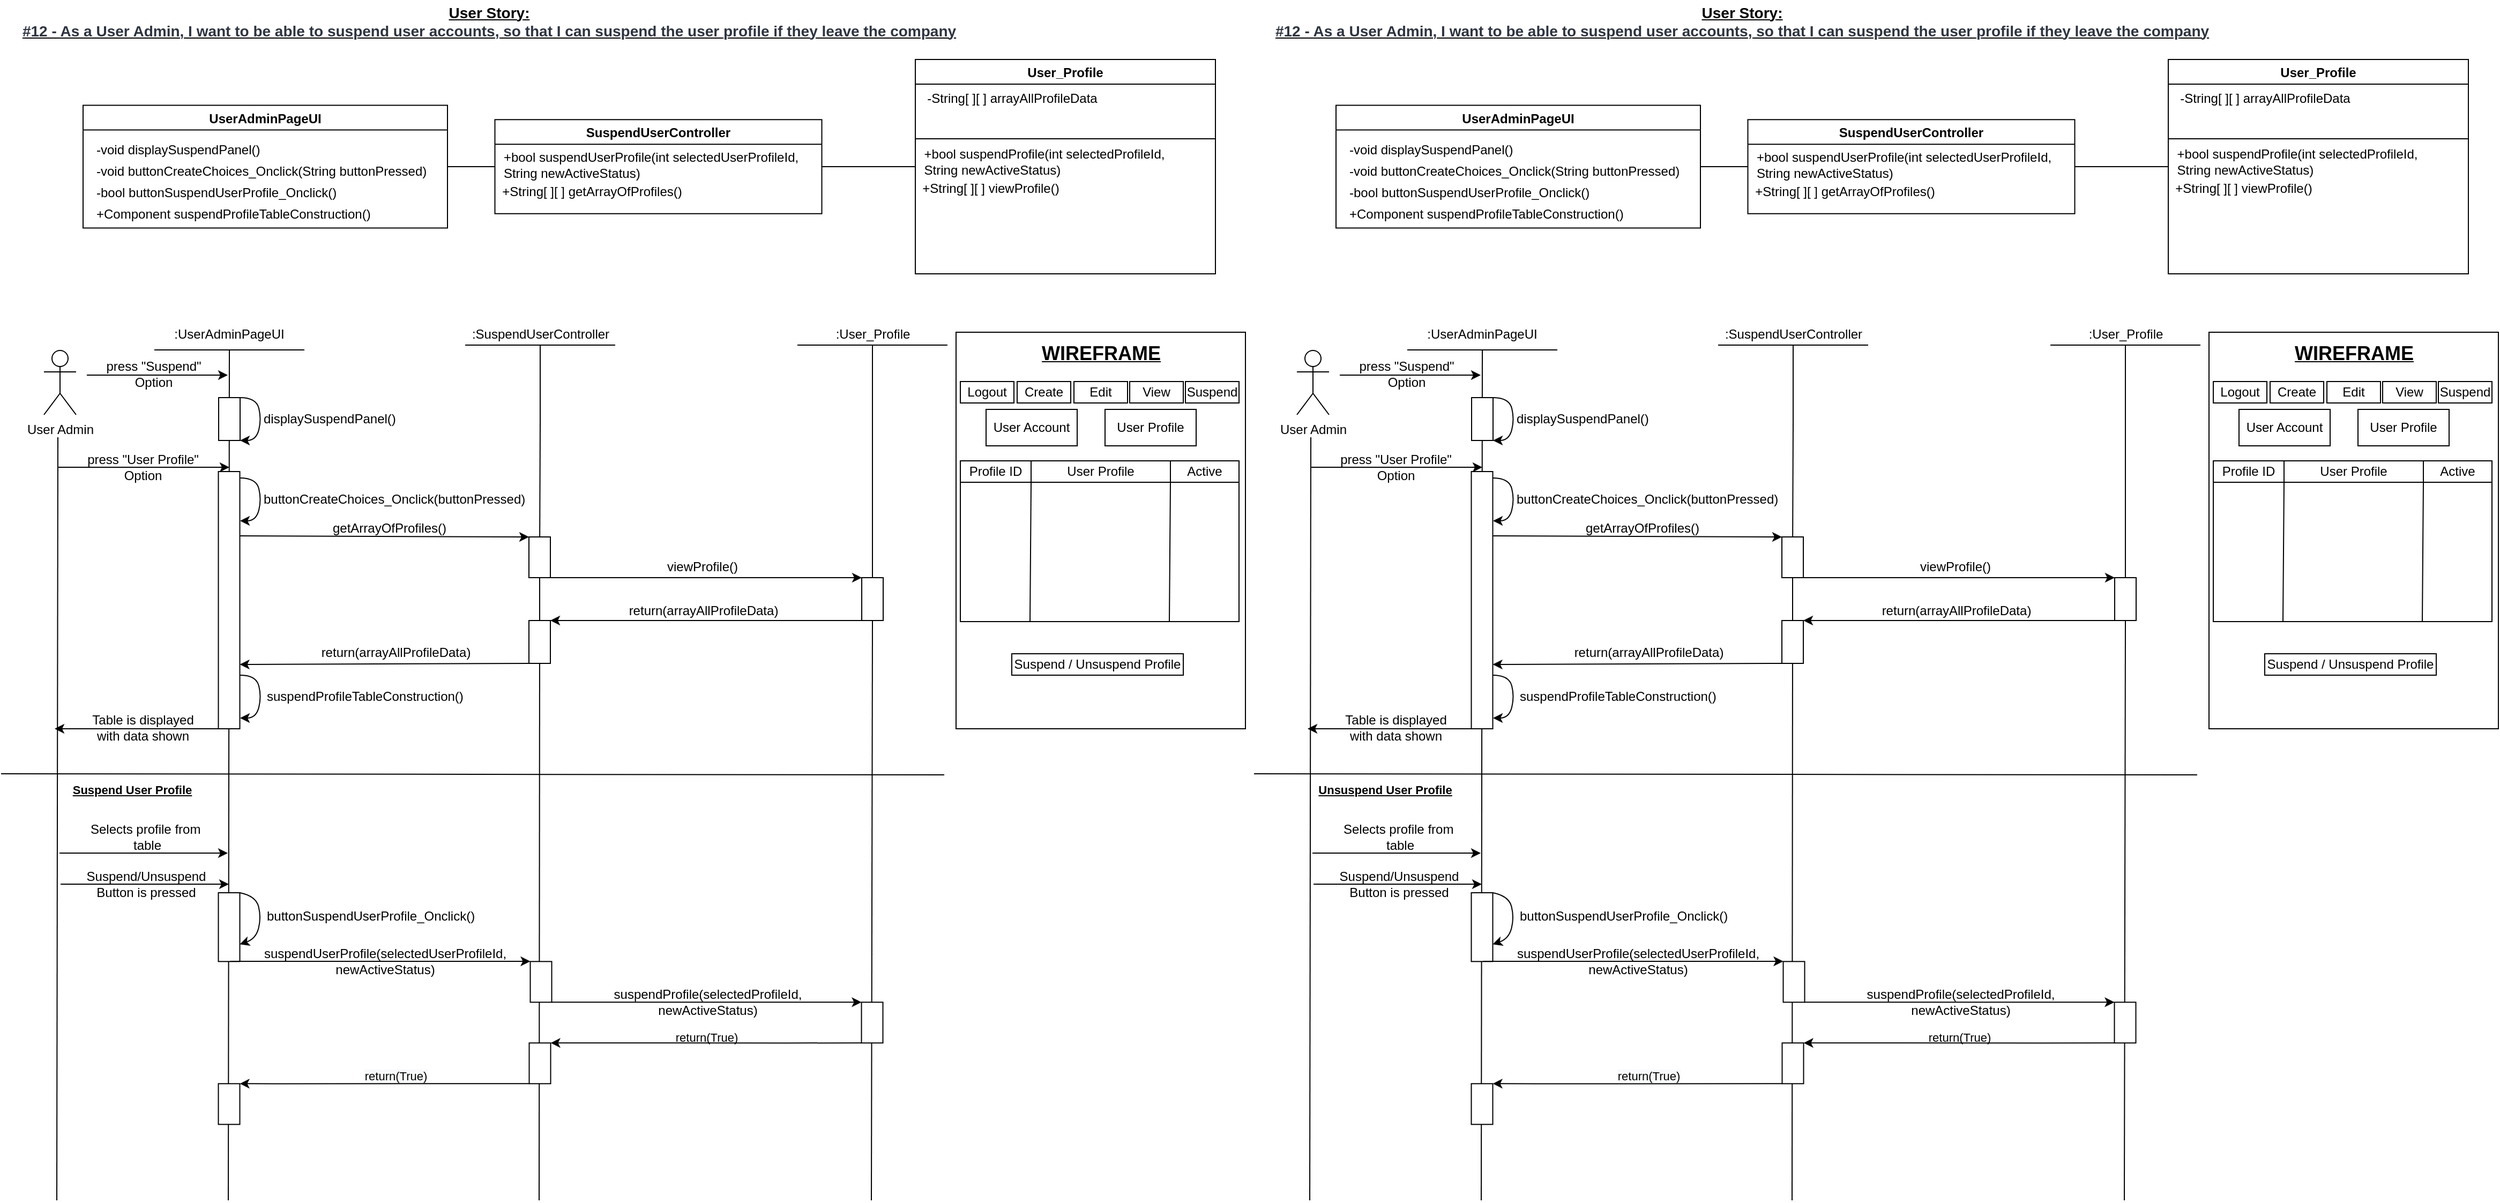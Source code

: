 <mxfile version="18.0.1" type="device"><diagram id="1YwtTbQ3Z7pTjlXF4-N0" name="Page-1"><mxGraphModel dx="2963" dy="1739" grid="1" gridSize="10" guides="1" tooltips="1" connect="1" arrows="0" fold="1" page="1" pageScale="1" pageWidth="1169" pageHeight="827" math="0" shadow="0"><root><mxCell id="0"/><mxCell id="1" parent="0"/><mxCell id="lbo1ZU1ED9_mDxwki7hF-27" value="" style="endArrow=none;html=1;rounded=0;entryX=0.5;entryY=0.982;entryDx=0;entryDy=0;entryPerimeter=0;" parent="1" target="2mpfqBum-VXEb8a90Y3f-54" edge="1"><mxGeometry width="50" height="50" relative="1" as="geometry"><mxPoint x="812" y="1120" as="sourcePoint"/><mxPoint x="813" y="321.64" as="targetPoint"/></mxGeometry></mxCell><mxCell id="lbo1ZU1ED9_mDxwki7hF-29" value="" style="endArrow=none;html=1;rounded=0;startArrow=none;" parent="1" target="2mpfqBum-VXEb8a90Y3f-57" edge="1"><mxGeometry width="50" height="50" relative="1" as="geometry"><mxPoint x="502" y="1120" as="sourcePoint"/><mxPoint x="502.509" y="539.0" as="targetPoint"/></mxGeometry></mxCell><mxCell id="FNsslEbhDlVYFLrhWBJ4-193" value="" style="endArrow=none;html=1;rounded=0;startArrow=none;" parent="1" source="2mpfqBum-VXEb8a90Y3f-49" edge="1"><mxGeometry width="50" height="50" relative="1" as="geometry"><mxPoint x="503" y="1530" as="sourcePoint"/><mxPoint x="503" y="392" as="targetPoint"/></mxGeometry></mxCell><mxCell id="haLUxBjH6cShnl7Ug6Ql-2" value="UserAdminPageUI" style="swimlane;" parent="1" vertex="1"><mxGeometry x="76.5" y="98.26" width="340" height="114.5" as="geometry"/></mxCell><mxCell id="haLUxBjH6cShnl7Ug6Ql-16" value="-void displaySuspendPanel()" style="text;html=1;align=left;verticalAlign=middle;resizable=0;points=[];autosize=1;strokeColor=none;fillColor=none;" parent="haLUxBjH6cShnl7Ug6Ql-2" vertex="1"><mxGeometry x="10" y="31.74" width="170" height="20" as="geometry"/></mxCell><mxCell id="FNsslEbhDlVYFLrhWBJ4-172" value="-bool buttonSuspendUserProfile_Onclick()" style="text;html=1;align=left;verticalAlign=middle;resizable=0;points=[];autosize=1;strokeColor=none;fillColor=none;" parent="haLUxBjH6cShnl7Ug6Ql-2" vertex="1"><mxGeometry x="10" y="71.74" width="240" height="20" as="geometry"/></mxCell><mxCell id="ZnJsaOs-VbaiI1nwX9bL-1" value="-void buttonCreateChoices_Onclick(String buttonPressed)" style="text;html=1;align=left;verticalAlign=middle;resizable=0;points=[];autosize=1;strokeColor=none;fillColor=none;" parent="haLUxBjH6cShnl7Ug6Ql-2" vertex="1"><mxGeometry x="10" y="51.74" width="320" height="20" as="geometry"/></mxCell><mxCell id="FNsslEbhDlVYFLrhWBJ4-34" value="+Component suspendProfileTableConstruction()" style="text;html=1;align=left;verticalAlign=middle;resizable=0;points=[];autosize=1;strokeColor=none;fillColor=none;" parent="haLUxBjH6cShnl7Ug6Ql-2" vertex="1"><mxGeometry x="10" y="91.74" width="270" height="20" as="geometry"/></mxCell><mxCell id="haLUxBjH6cShnl7Ug6Ql-3" value="SuspendUserController" style="swimlane;" parent="1" vertex="1"><mxGeometry x="460.75" y="111.62" width="305" height="87.77" as="geometry"/></mxCell><mxCell id="FNsslEbhDlVYFLrhWBJ4-1" value="&lt;div style=&quot;text-align: left&quot;&gt;+bool suspendUserProfile(int selectedUserProfileId,&lt;/div&gt;&lt;div style=&quot;text-align: left&quot;&gt;String newActiveStatus)&lt;/div&gt;" style="text;html=1;align=center;verticalAlign=middle;resizable=0;points=[];autosize=1;strokeColor=none;fillColor=none;" parent="haLUxBjH6cShnl7Ug6Ql-3" vertex="1"><mxGeometry y="27.75" width="290" height="30" as="geometry"/></mxCell><mxCell id="lbo1ZU1ED9_mDxwki7hF-7" value="&lt;div style=&quot;text-align: left&quot;&gt;+String[ ][ ] getArrayOfProfiles()&lt;/div&gt;" style="text;html=1;align=center;verticalAlign=middle;resizable=0;points=[];autosize=1;strokeColor=none;fillColor=none;" parent="haLUxBjH6cShnl7Ug6Ql-3" vertex="1"><mxGeometry y="57.75" width="180" height="20" as="geometry"/></mxCell><mxCell id="haLUxBjH6cShnl7Ug6Ql-25" value="" style="endArrow=none;html=1;rounded=0;exitX=1;exitY=0.5;exitDx=0;exitDy=0;entryX=0;entryY=0.5;entryDx=0;entryDy=0;" parent="1" source="haLUxBjH6cShnl7Ug6Ql-2" target="haLUxBjH6cShnl7Ug6Ql-3" edge="1"><mxGeometry width="50" height="50" relative="1" as="geometry"><mxPoint x="570" y="371" as="sourcePoint"/><mxPoint x="620" y="321" as="targetPoint"/></mxGeometry></mxCell><mxCell id="haLUxBjH6cShnl7Ug6Ql-26" value="" style="endArrow=none;html=1;rounded=0;exitX=1;exitY=0.5;exitDx=0;exitDy=0;entryX=0;entryY=0.5;entryDx=0;entryDy=0;" parent="1" source="haLUxBjH6cShnl7Ug6Ql-3" target="lbo1ZU1ED9_mDxwki7hF-33" edge="1"><mxGeometry width="50" height="50" relative="1" as="geometry"><mxPoint x="570" y="191" as="sourcePoint"/><mxPoint x="850" y="156" as="targetPoint"/></mxGeometry></mxCell><mxCell id="haLUxBjH6cShnl7Ug6Ql-70" style="edgeStyle=orthogonalEdgeStyle;rounded=0;orthogonalLoop=1;jettySize=auto;html=1;" parent="1" edge="1"><mxGeometry relative="1" as="geometry"><mxPoint x="213" y="436" as="targetPoint"/><Array as="points"><mxPoint x="114.5" y="436"/><mxPoint x="114.5" y="436"/></Array><mxPoint x="53" y="436" as="sourcePoint"/></mxGeometry></mxCell><mxCell id="haLUxBjH6cShnl7Ug6Ql-27" value="User Admin" style="shape=umlActor;verticalLabelPosition=bottom;verticalAlign=top;html=1;outlineConnect=0;" parent="1" vertex="1"><mxGeometry x="40" y="327" width="30" height="60" as="geometry"/></mxCell><mxCell id="haLUxBjH6cShnl7Ug6Ql-29" value=":UserAdminPageUI" style="text;html=1;strokeColor=none;fillColor=none;align=center;verticalAlign=middle;whiteSpace=wrap;rounded=0;" parent="1" vertex="1"><mxGeometry x="183" y="297" width="60" height="30" as="geometry"/></mxCell><mxCell id="haLUxBjH6cShnl7Ug6Ql-30" value=":SuspendUserController" style="text;html=1;align=center;verticalAlign=middle;resizable=0;points=[];autosize=1;strokeColor=none;fillColor=none;" parent="1" vertex="1"><mxGeometry x="433" y="302" width="140" height="20" as="geometry"/></mxCell><mxCell id="haLUxBjH6cShnl7Ug6Ql-31" value=":User_Profile" style="text;html=1;align=center;verticalAlign=middle;resizable=0;points=[];autosize=1;strokeColor=none;fillColor=none;" parent="1" vertex="1"><mxGeometry x="773" y="302" width="80" height="20" as="geometry"/></mxCell><mxCell id="haLUxBjH6cShnl7Ug6Ql-32" value="" style="endArrow=none;html=1;rounded=0;" parent="1" edge="1"><mxGeometry width="50" height="50" relative="1" as="geometry"><mxPoint x="143" y="326.52" as="sourcePoint"/><mxPoint x="283" y="326.52" as="targetPoint"/></mxGeometry></mxCell><mxCell id="haLUxBjH6cShnl7Ug6Ql-33" value="" style="endArrow=none;html=1;rounded=0;" parent="1" edge="1"><mxGeometry width="50" height="50" relative="1" as="geometry"><mxPoint x="433" y="322" as="sourcePoint"/><mxPoint x="573" y="322" as="targetPoint"/></mxGeometry></mxCell><mxCell id="haLUxBjH6cShnl7Ug6Ql-34" value="" style="endArrow=none;html=1;rounded=0;" parent="1" edge="1"><mxGeometry width="50" height="50" relative="1" as="geometry"><mxPoint x="743" y="322" as="sourcePoint"/><mxPoint x="883" y="322" as="targetPoint"/></mxGeometry></mxCell><mxCell id="haLUxBjH6cShnl7Ug6Ql-57" value="" style="endArrow=none;html=1;rounded=0;entryX=0.5;entryY=0.982;entryDx=0;entryDy=0;entryPerimeter=0;startArrow=none;" parent="1" source="2mpfqBum-VXEb8a90Y3f-54" target="haLUxBjH6cShnl7Ug6Ql-31" edge="1"><mxGeometry width="50" height="50" relative="1" as="geometry"><mxPoint x="813" y="1530" as="sourcePoint"/><mxPoint x="813" y="327" as="targetPoint"/></mxGeometry></mxCell><mxCell id="wWWZvd4En1-HustH4XMh-6" value="press &quot;User Profile&quot;&lt;br&gt;Option" style="text;html=1;align=center;verticalAlign=middle;resizable=0;points=[];autosize=1;strokeColor=none;fillColor=none;" parent="1" vertex="1"><mxGeometry x="71.5" y="421" width="120" height="30" as="geometry"/></mxCell><mxCell id="wWWZvd4En1-HustH4XMh-27" value="" style="endArrow=none;html=1;rounded=0;fontSize=17;" parent="1" edge="1"><mxGeometry width="50" height="50" relative="1" as="geometry"><mxPoint x="212" y="1120" as="sourcePoint"/><mxPoint x="213" y="327" as="targetPoint"/></mxGeometry></mxCell><mxCell id="3snV8VC3OuR5L-uNEUc_-1" value="" style="curved=1;endArrow=classic;html=1;rounded=0;entryX=1;entryY=1;entryDx=0;entryDy=0;exitX=1;exitY=0;exitDx=0;exitDy=0;" parent="1" edge="1"><mxGeometry width="50" height="50" relative="1" as="geometry"><mxPoint x="223" y="446" as="sourcePoint"/><mxPoint x="223" y="486" as="targetPoint"/><Array as="points"><mxPoint x="238" y="446"/><mxPoint x="243" y="466"/><mxPoint x="238" y="486"/></Array></mxGeometry></mxCell><mxCell id="3snV8VC3OuR5L-uNEUc_-6" value="buttonCreateChoices_Onclick(buttonPressed)" style="text;html=1;align=left;verticalAlign=middle;resizable=0;points=[];autosize=1;strokeColor=none;fillColor=none;" parent="1" vertex="1"><mxGeometry x="243" y="456" width="260" height="20" as="geometry"/></mxCell><mxCell id="3snV8VC3OuR5L-uNEUc_-22" value="" style="endArrow=none;html=1;rounded=0;startArrow=none;" parent="1" edge="1"><mxGeometry width="50" height="50" relative="1" as="geometry"><mxPoint x="503" y="397" as="sourcePoint"/><mxPoint x="503" y="322" as="targetPoint"/></mxGeometry></mxCell><mxCell id="FNsslEbhDlVYFLrhWBJ4-60" value="" style="endArrow=none;html=1;rounded=0;fontSize=13;" parent="1" edge="1"><mxGeometry width="50" height="50" relative="1" as="geometry"><mxPoint x="52" y="1120" as="sourcePoint"/><mxPoint x="53" y="408" as="targetPoint"/></mxGeometry></mxCell><mxCell id="FNsslEbhDlVYFLrhWBJ4-95" value="" style="curved=1;endArrow=classic;html=1;rounded=0;entryX=1;entryY=0.75;entryDx=0;entryDy=0;exitX=1;exitY=0;exitDx=0;exitDy=0;" parent="1" source="FNsslEbhDlVYFLrhWBJ4-96" target="FNsslEbhDlVYFLrhWBJ4-96" edge="1"><mxGeometry width="50" height="50" relative="1" as="geometry"><mxPoint x="217.75" y="896" as="sourcePoint"/><mxPoint x="267.75" y="846" as="targetPoint"/><Array as="points"><mxPoint x="237.75" y="836"/><mxPoint x="242.75" y="856"/><mxPoint x="237.75" y="876"/></Array></mxGeometry></mxCell><mxCell id="FNsslEbhDlVYFLrhWBJ4-96" value="" style="rounded=0;whiteSpace=wrap;html=1;" parent="1" vertex="1"><mxGeometry x="202.75" y="833" width="20" height="64.17" as="geometry"/></mxCell><mxCell id="FNsslEbhDlVYFLrhWBJ4-97" value="buttonSuspendUserProfile_Onclick()" style="text;html=1;align=left;verticalAlign=middle;resizable=0;points=[];autosize=1;strokeColor=none;fillColor=none;" parent="1" vertex="1"><mxGeometry x="245.75" y="844.83" width="210" height="20" as="geometry"/></mxCell><mxCell id="FNsslEbhDlVYFLrhWBJ4-100" value="" style="endArrow=classic;html=1;rounded=0;entryX=0;entryY=0;entryDx=0;entryDy=0;" parent="1" edge="1"><mxGeometry width="50" height="50" relative="1" as="geometry"><mxPoint x="213.75" y="897.0" as="sourcePoint"/><mxPoint x="493.75" y="897.0" as="targetPoint"/></mxGeometry></mxCell><mxCell id="FNsslEbhDlVYFLrhWBJ4-101" value="suspendUserProfile(selectedUserProfileId,&lt;br&gt;newActiveStatus)" style="text;html=1;align=center;verticalAlign=middle;resizable=0;points=[];autosize=1;strokeColor=none;fillColor=none;" parent="1" vertex="1"><mxGeometry x="237.75" y="882.0" width="240" height="30" as="geometry"/></mxCell><mxCell id="FNsslEbhDlVYFLrhWBJ4-103" value="" style="endArrow=classic;html=1;rounded=0;entryX=0;entryY=0;entryDx=0;entryDy=0;exitX=1;exitY=1;exitDx=0;exitDy=0;" parent="1" source="FNsslEbhDlVYFLrhWBJ4-102" target="FNsslEbhDlVYFLrhWBJ4-105" edge="1"><mxGeometry width="50" height="50" relative="1" as="geometry"><mxPoint x="523.75" y="936.0" as="sourcePoint"/><mxPoint x="803.75" y="936.0" as="targetPoint"/></mxGeometry></mxCell><mxCell id="FNsslEbhDlVYFLrhWBJ4-104" value="&lt;div style=&quot;font-size: 11px&quot;&gt;&lt;div style=&quot;font-size: 12px ; text-align: left&quot;&gt;suspendProfile(selectedProfileId,&lt;br&gt;&lt;/div&gt;&lt;div style=&quot;font-size: 12px&quot;&gt;newActiveStatus)&lt;/div&gt;&lt;/div&gt;" style="text;html=1;align=center;verticalAlign=middle;resizable=0;points=[];autosize=1;strokeColor=none;fillColor=none;" parent="1" vertex="1"><mxGeometry x="563.75" y="920.0" width="190" height="30" as="geometry"/></mxCell><mxCell id="FNsslEbhDlVYFLrhWBJ4-102" value="" style="rounded=0;whiteSpace=wrap;html=1;" parent="1" vertex="1"><mxGeometry x="493.75" y="897.17" width="20" height="38" as="geometry"/></mxCell><mxCell id="FNsslEbhDlVYFLrhWBJ4-107" style="edgeStyle=orthogonalEdgeStyle;rounded=0;orthogonalLoop=1;jettySize=auto;html=1;exitX=0;exitY=1;exitDx=0;exitDy=0;entryX=1;entryY=0;entryDx=0;entryDy=0;fontSize=13;" parent="1" source="FNsslEbhDlVYFLrhWBJ4-105" target="FNsslEbhDlVYFLrhWBJ4-106" edge="1"><mxGeometry relative="1" as="geometry"><Array as="points"><mxPoint x="732.75" y="973"/><mxPoint x="732.75" y="973"/></Array></mxGeometry></mxCell><mxCell id="FNsslEbhDlVYFLrhWBJ4-105" value="" style="rounded=0;whiteSpace=wrap;html=1;" parent="1" vertex="1"><mxGeometry x="802.75" y="935.17" width="20" height="38" as="geometry"/></mxCell><mxCell id="FNsslEbhDlVYFLrhWBJ4-106" value="" style="rounded=0;whiteSpace=wrap;html=1;" parent="1" vertex="1"><mxGeometry x="492.75" y="973.17" width="20" height="38" as="geometry"/></mxCell><mxCell id="FNsslEbhDlVYFLrhWBJ4-108" value="&lt;font style=&quot;font-size: 11px&quot;&gt;return(True)&lt;/font&gt;" style="text;html=1;align=center;verticalAlign=middle;resizable=0;points=[];autosize=1;strokeColor=none;fillColor=none;fontSize=13;" parent="1" vertex="1"><mxGeometry x="622.75" y="956.83" width="70" height="20" as="geometry"/></mxCell><mxCell id="FNsslEbhDlVYFLrhWBJ4-109" style="edgeStyle=orthogonalEdgeStyle;rounded=0;orthogonalLoop=1;jettySize=auto;html=1;exitX=0;exitY=1;exitDx=0;exitDy=0;entryX=1;entryY=0;entryDx=0;entryDy=0;fontSize=13;" parent="1" source="FNsslEbhDlVYFLrhWBJ4-106" target="FNsslEbhDlVYFLrhWBJ4-110" edge="1"><mxGeometry relative="1" as="geometry"><mxPoint x="513.75" y="1016.17" as="sourcePoint"/><Array as="points"><mxPoint x="262.75" y="1011"/><mxPoint x="262.75" y="1011"/></Array></mxGeometry></mxCell><mxCell id="FNsslEbhDlVYFLrhWBJ4-110" value="" style="rounded=0;whiteSpace=wrap;html=1;" parent="1" vertex="1"><mxGeometry x="202.75" y="1011.17" width="20" height="38" as="geometry"/></mxCell><mxCell id="FNsslEbhDlVYFLrhWBJ4-111" value="&#10;&#10;&lt;span style=&quot;color: rgb(0, 0, 0); font-family: helvetica; font-size: 11px; font-style: normal; font-weight: 400; letter-spacing: normal; text-align: center; text-indent: 0px; text-transform: none; word-spacing: 0px; background-color: rgb(248, 249, 250); display: inline; float: none;&quot;&gt;return(True)&lt;/span&gt;&#10;&#10;" style="text;html=1;align=center;verticalAlign=middle;resizable=0;points=[];autosize=1;strokeColor=none;fillColor=none;fontSize=13;" parent="1" vertex="1"><mxGeometry x="332.75" y="968.17" width="70" height="70" as="geometry"/></mxCell><mxCell id="2mpfqBum-VXEb8a90Y3f-1" style="edgeStyle=orthogonalEdgeStyle;rounded=0;orthogonalLoop=1;jettySize=auto;html=1;" parent="1" edge="1"><mxGeometry relative="1" as="geometry"><mxPoint x="211.5" y="796" as="targetPoint"/><Array as="points"><mxPoint x="118.5" y="796.0"/><mxPoint x="118.5" y="796.0"/></Array><mxPoint x="54.5" y="796" as="sourcePoint"/></mxGeometry></mxCell><mxCell id="2mpfqBum-VXEb8a90Y3f-2" value="Selects profile from&amp;nbsp;&lt;br&gt;table" style="text;html=1;align=center;verticalAlign=middle;resizable=0;points=[];autosize=1;strokeColor=none;fillColor=none;" parent="1" vertex="1"><mxGeometry x="75.5" y="766" width="120" height="30" as="geometry"/></mxCell><mxCell id="2mpfqBum-VXEb8a90Y3f-47" value="" style="endArrow=classic;html=1;rounded=0;entryX=0;entryY=0;entryDx=0;entryDy=0;exitX=1;exitY=0.25;exitDx=0;exitDy=0;" parent="1" source="2mpfqBum-VXEb8a90Y3f-59" target="2mpfqBum-VXEb8a90Y3f-49" edge="1"><mxGeometry width="50" height="50" relative="1" as="geometry"><mxPoint x="221" y="561.0" as="sourcePoint"/><mxPoint x="490.75" y="534.83" as="targetPoint"/></mxGeometry></mxCell><mxCell id="2mpfqBum-VXEb8a90Y3f-48" value="getArrayOfProfiles()" style="text;html=1;align=center;verticalAlign=middle;resizable=0;points=[];autosize=1;strokeColor=none;fillColor=none;" parent="1" vertex="1"><mxGeometry x="301.5" y="483" width="120" height="20" as="geometry"/></mxCell><mxCell id="2mpfqBum-VXEb8a90Y3f-50" value="" style="endArrow=classic;html=1;rounded=0;exitX=0;exitY=1;exitDx=0;exitDy=0;entryX=1;entryY=0.75;entryDx=0;entryDy=0;" parent="1" source="2mpfqBum-VXEb8a90Y3f-57" target="2mpfqBum-VXEb8a90Y3f-59" edge="1"><mxGeometry width="50" height="50" relative="1" as="geometry"><mxPoint x="477.5" y="630.0" as="sourcePoint"/><mxPoint x="207.5" y="630.0" as="targetPoint"/></mxGeometry></mxCell><mxCell id="2mpfqBum-VXEb8a90Y3f-51" value="return(arrayAllProfileData)" style="text;html=1;align=center;verticalAlign=middle;resizable=0;points=[];autosize=1;strokeColor=none;fillColor=none;" parent="1" vertex="1"><mxGeometry x="292.75" y="599.0" width="150" height="20" as="geometry"/></mxCell><mxCell id="2mpfqBum-VXEb8a90Y3f-52" value="" style="endArrow=classic;html=1;rounded=0;entryX=0;entryY=0;entryDx=0;entryDy=0;exitX=1;exitY=1;exitDx=0;exitDy=0;" parent="1" source="2mpfqBum-VXEb8a90Y3f-49" target="2mpfqBum-VXEb8a90Y3f-54" edge="1"><mxGeometry width="50" height="50" relative="1" as="geometry"><mxPoint x="513.5" y="599" as="sourcePoint"/><mxPoint x="803.5" y="599" as="targetPoint"/></mxGeometry></mxCell><mxCell id="2mpfqBum-VXEb8a90Y3f-53" value="viewProfile()" style="text;html=1;align=center;verticalAlign=middle;resizable=0;points=[];autosize=1;strokeColor=none;fillColor=none;" parent="1" vertex="1"><mxGeometry x="613.5" y="519.0" width="80" height="20" as="geometry"/></mxCell><mxCell id="2mpfqBum-VXEb8a90Y3f-55" value="" style="endArrow=classic;html=1;rounded=0;exitX=0;exitY=1;exitDx=0;exitDy=0;entryX=1;entryY=0;entryDx=0;entryDy=0;" parent="1" source="2mpfqBum-VXEb8a90Y3f-54" target="2mpfqBum-VXEb8a90Y3f-57" edge="1"><mxGeometry width="50" height="50" relative="1" as="geometry"><mxPoint x="803.75" y="578.17" as="sourcePoint"/><mxPoint x="513.75" y="578.17" as="targetPoint"/></mxGeometry></mxCell><mxCell id="2mpfqBum-VXEb8a90Y3f-56" value="return(arrayAllProfileData)" style="text;html=1;align=center;verticalAlign=middle;resizable=0;points=[];autosize=1;strokeColor=none;fillColor=none;" parent="1" vertex="1"><mxGeometry x="579.75" y="560.0" width="150" height="20" as="geometry"/></mxCell><mxCell id="2mpfqBum-VXEb8a90Y3f-59" value="" style="rounded=0;whiteSpace=wrap;html=1;" parent="1" vertex="1"><mxGeometry x="202.75" y="440" width="20" height="240" as="geometry"/></mxCell><mxCell id="2mpfqBum-VXEb8a90Y3f-60" value="suspendProfileTableConstruction()" style="text;html=1;align=left;verticalAlign=middle;resizable=0;points=[];autosize=1;strokeColor=none;fillColor=none;" parent="1" vertex="1"><mxGeometry x="245.75" y="640.0" width="200" height="20" as="geometry"/></mxCell><mxCell id="WkKLto6Z78YqQwwTxQ2r-4" value="" style="curved=1;endArrow=classic;html=1;rounded=0;entryX=1;entryY=1;entryDx=0;entryDy=0;exitX=1;exitY=0;exitDx=0;exitDy=0;" parent="1" source="WkKLto6Z78YqQwwTxQ2r-5" target="WkKLto6Z78YqQwwTxQ2r-5" edge="1"><mxGeometry width="50" height="50" relative="1" as="geometry"><mxPoint x="218" y="431" as="sourcePoint"/><mxPoint x="268" y="381" as="targetPoint"/><Array as="points"><mxPoint x="238" y="371"/><mxPoint x="243" y="391"/><mxPoint x="238" y="411"/></Array></mxGeometry></mxCell><mxCell id="WkKLto6Z78YqQwwTxQ2r-5" value="" style="rounded=0;whiteSpace=wrap;html=1;" parent="1" vertex="1"><mxGeometry x="203" y="371" width="20" height="40" as="geometry"/></mxCell><mxCell id="WkKLto6Z78YqQwwTxQ2r-6" value="displaySuspendPanel()" style="text;html=1;align=left;verticalAlign=middle;resizable=0;points=[];autosize=1;strokeColor=none;fillColor=none;" parent="1" vertex="1"><mxGeometry x="243" y="381" width="140" height="20" as="geometry"/></mxCell><mxCell id="WkKLto6Z78YqQwwTxQ2r-11" value="" style="endArrow=none;html=1;rounded=0;" parent="1" edge="1"><mxGeometry width="50" height="50" relative="1" as="geometry"><mxPoint y="722" as="sourcePoint"/><mxPoint x="880" y="723" as="targetPoint"/></mxGeometry></mxCell><mxCell id="WkKLto6Z78YqQwwTxQ2r-12" value="&lt;b&gt;&lt;u&gt;Suspend User Profile&lt;/u&gt;&lt;/b&gt;" style="text;html=1;align=center;verticalAlign=middle;resizable=0;points=[];autosize=1;strokeColor=none;fillColor=none;fontSize=11;" parent="1" vertex="1"><mxGeometry x="57" y="726.5" width="130" height="20" as="geometry"/></mxCell><mxCell id="WkKLto6Z78YqQwwTxQ2r-13" style="edgeStyle=orthogonalEdgeStyle;rounded=0;orthogonalLoop=1;jettySize=auto;html=1;" parent="1" edge="1"><mxGeometry relative="1" as="geometry"><mxPoint x="212.5" y="825" as="targetPoint"/><Array as="points"><mxPoint x="119.5" y="825.0"/><mxPoint x="119.5" y="825.0"/></Array><mxPoint x="55.5" y="825" as="sourcePoint"/></mxGeometry></mxCell><mxCell id="WkKLto6Z78YqQwwTxQ2r-14" value="Suspend/Unsuspend&lt;br&gt;Button is pressed" style="text;html=1;align=center;verticalAlign=middle;resizable=0;points=[];autosize=1;strokeColor=none;fillColor=none;" parent="1" vertex="1"><mxGeometry x="70" y="810" width="130" height="30" as="geometry"/></mxCell><mxCell id="WkKLto6Z78YqQwwTxQ2r-40" value="&lt;b&gt;&lt;u&gt;&lt;font style=&quot;font-size: 14px&quot;&gt;User Story:&lt;/font&gt;&lt;br&gt;&lt;span style=&quot;color: rgb(46 , 52 , 64) ; font-family: , &amp;quot;arial&amp;quot; , &amp;quot;helvetica&amp;quot; , sans-serif ; font-size: 14px ; background-color: rgb(255 , 255 , 255)&quot;&gt;#12 - As a User Admin, I want to be able to suspend user accounts, so that I can suspend the user profile if they leave the company&lt;/span&gt;&lt;font style=&quot;font-size: 14px&quot;&gt;&lt;br&gt;&lt;/font&gt;&lt;/u&gt;&lt;/b&gt;" style="text;html=1;align=center;verticalAlign=middle;resizable=0;points=[];autosize=1;strokeColor=none;fillColor=none;" parent="1" vertex="1"><mxGeometry x="10" width="890" height="40" as="geometry"/></mxCell><mxCell id="lbo1ZU1ED9_mDxwki7hF-1" value="press &quot;Suspend&quot;&lt;br&gt;Option" style="text;html=1;align=center;verticalAlign=middle;resizable=0;points=[];autosize=1;strokeColor=none;fillColor=none;" parent="1" vertex="1"><mxGeometry x="92" y="334" width="100" height="30" as="geometry"/></mxCell><mxCell id="lbo1ZU1ED9_mDxwki7hF-5" style="edgeStyle=orthogonalEdgeStyle;rounded=0;orthogonalLoop=1;jettySize=auto;html=1;" parent="1" edge="1"><mxGeometry relative="1" as="geometry"><mxPoint x="211.5" y="350" as="targetPoint"/><Array as="points"><mxPoint x="113" y="350"/><mxPoint x="113" y="350"/></Array><mxPoint x="80" y="350" as="sourcePoint"/></mxGeometry></mxCell><mxCell id="2mpfqBum-VXEb8a90Y3f-49" value="" style="rounded=0;whiteSpace=wrap;html=1;" parent="1" vertex="1"><mxGeometry x="492.5" y="501.0" width="20" height="38" as="geometry"/></mxCell><mxCell id="lbo1ZU1ED9_mDxwki7hF-26" value="" style="endArrow=none;html=1;rounded=0;startArrow=none;" parent="1" source="2mpfqBum-VXEb8a90Y3f-57" target="2mpfqBum-VXEb8a90Y3f-49" edge="1"><mxGeometry width="50" height="50" relative="1" as="geometry"><mxPoint x="503" y="1530" as="sourcePoint"/><mxPoint x="503" y="392" as="targetPoint"/></mxGeometry></mxCell><mxCell id="2mpfqBum-VXEb8a90Y3f-54" value="" style="rounded=0;whiteSpace=wrap;html=1;" parent="1" vertex="1"><mxGeometry x="803" y="539.0" width="20" height="40" as="geometry"/></mxCell><mxCell id="2mpfqBum-VXEb8a90Y3f-57" value="" style="rounded=0;whiteSpace=wrap;html=1;" parent="1" vertex="1"><mxGeometry x="492.5" y="579.0" width="20" height="40" as="geometry"/></mxCell><mxCell id="lbo1ZU1ED9_mDxwki7hF-30" value="" style="curved=1;endArrow=classic;html=1;rounded=0;entryX=1;entryY=1;entryDx=0;entryDy=0;exitX=1;exitY=0;exitDx=0;exitDy=0;" parent="1" edge="1"><mxGeometry width="50" height="50" relative="1" as="geometry"><mxPoint x="223" y="630" as="sourcePoint"/><mxPoint x="223" y="670" as="targetPoint"/><Array as="points"><mxPoint x="238" y="630"/><mxPoint x="243" y="650"/><mxPoint x="238" y="670"/></Array></mxGeometry></mxCell><mxCell id="lbo1ZU1ED9_mDxwki7hF-33" value="User_Profile" style="swimlane;" parent="1" vertex="1"><mxGeometry x="853" y="55.51" width="280" height="200" as="geometry"/></mxCell><mxCell id="lbo1ZU1ED9_mDxwki7hF-34" value="&lt;div style=&quot;text-align: left&quot;&gt;-String[ ][ ] arrayAllProfileData&lt;/div&gt;" style="text;html=1;align=center;verticalAlign=middle;resizable=0;points=[];autosize=1;strokeColor=none;fillColor=none;" parent="lbo1ZU1ED9_mDxwki7hF-33" vertex="1"><mxGeometry x="5" y="26.88" width="170" height="20" as="geometry"/></mxCell><mxCell id="lbo1ZU1ED9_mDxwki7hF-40" value="&lt;div style=&quot;text-align: left&quot;&gt;+bool suspendProfile(int selectedProfileId,&lt;/div&gt;&lt;div style=&quot;text-align: left&quot;&gt;String newActiveStatus)&lt;/div&gt;" style="text;html=1;align=center;verticalAlign=middle;resizable=0;points=[];autosize=1;strokeColor=none;fillColor=none;" parent="lbo1ZU1ED9_mDxwki7hF-33" vertex="1"><mxGeometry y="80" width="240" height="30" as="geometry"/></mxCell><mxCell id="lbo1ZU1ED9_mDxwki7hF-35" value="&lt;div style=&quot;text-align: left&quot;&gt;+String[ ][ ] viewProfile()&lt;/div&gt;" style="text;html=1;align=center;verticalAlign=middle;resizable=0;points=[];autosize=1;strokeColor=none;fillColor=none;" parent="lbo1ZU1ED9_mDxwki7hF-33" vertex="1"><mxGeometry y="110" width="140" height="20" as="geometry"/></mxCell><mxCell id="lbo1ZU1ED9_mDxwki7hF-39" value="" style="endArrow=none;html=1;rounded=0;startArrow=none;" parent="lbo1ZU1ED9_mDxwki7hF-33" edge="1"><mxGeometry width="50" height="50" relative="1" as="geometry"><mxPoint y="74" as="sourcePoint"/><mxPoint x="280" y="74" as="targetPoint"/></mxGeometry></mxCell><mxCell id="lbo1ZU1ED9_mDxwki7hF-63" value="" style="group" parent="1" vertex="1" connectable="0"><mxGeometry x="891" y="310" width="270" height="370" as="geometry"/></mxCell><mxCell id="haLUxBjH6cShnl7Ug6Ql-109" value="" style="rounded=0;whiteSpace=wrap;html=1;" parent="lbo1ZU1ED9_mDxwki7hF-63" vertex="1"><mxGeometry width="270" height="370" as="geometry"/></mxCell><mxCell id="3snV8VC3OuR5L-uNEUc_-36" value="" style="rounded=0;whiteSpace=wrap;html=1;labelBackgroundColor=#FFFFFF;fillColor=none;" parent="lbo1ZU1ED9_mDxwki7hF-63" vertex="1"><mxGeometry x="4" y="120" width="260" height="150" as="geometry"/></mxCell><mxCell id="haLUxBjH6cShnl7Ug6Ql-110" value="Logout" style="rounded=0;whiteSpace=wrap;html=1;" parent="lbo1ZU1ED9_mDxwki7hF-63" vertex="1"><mxGeometry x="4" y="46" width="50" height="20" as="geometry"/></mxCell><mxCell id="haLUxBjH6cShnl7Ug6Ql-111" value="Create" style="rounded=0;whiteSpace=wrap;html=1;" parent="lbo1ZU1ED9_mDxwki7hF-63" vertex="1"><mxGeometry x="57" y="46" width="50" height="20" as="geometry"/></mxCell><mxCell id="haLUxBjH6cShnl7Ug6Ql-112" value="Edit&lt;span style=&quot;color: rgba(0 , 0 , 0 , 0) ; font-family: monospace ; font-size: 0px&quot;&gt;%3CmxGraphModel%3E%3Croot%3E%3CmxCell%20id%3D%220%22%2F%3E%3CmxCell%20id%3D%221%22%20parent%3D%220%22%2F%3E%3CmxCell%20id%3D%222%22%20value%3D%22Create%22%20style%3D%22rounded%3D0%3BwhiteSpace%3Dwrap%3Bhtml%3D1%3B%22%20vertex%3D%221%22%20parent%3D%221%22%3E%3CmxGeometry%20x%3D%22966%22%20y%3D%2246%22%20width%3D%2270%22%20height%3D%2220%22%20as%3D%22geometry%22%2F%3E%3C%2FmxCell%3E%3C%2Froot%3E%3C%2FmxGraphModel%3E&lt;/span&gt;" style="rounded=0;whiteSpace=wrap;html=1;" parent="lbo1ZU1ED9_mDxwki7hF-63" vertex="1"><mxGeometry x="110" y="46" width="50" height="20" as="geometry"/></mxCell><mxCell id="haLUxBjH6cShnl7Ug6Ql-115" value="View" style="rounded=0;whiteSpace=wrap;html=1;" parent="lbo1ZU1ED9_mDxwki7hF-63" vertex="1"><mxGeometry x="162" y="46" width="50" height="20" as="geometry"/></mxCell><mxCell id="haLUxBjH6cShnl7Ug6Ql-116" value="Suspend" style="rounded=0;whiteSpace=wrap;html=1;" parent="lbo1ZU1ED9_mDxwki7hF-63" vertex="1"><mxGeometry x="214" y="46" width="50" height="20" as="geometry"/></mxCell><mxCell id="haLUxBjH6cShnl7Ug6Ql-124" value="&lt;b&gt;&lt;u&gt;&lt;font style=&quot;font-size: 18px&quot;&gt;WIREFRAME&lt;/font&gt;&lt;/u&gt;&lt;/b&gt;" style="text;html=1;align=center;verticalAlign=middle;resizable=0;points=[];autosize=1;strokeColor=none;fillColor=none;" parent="lbo1ZU1ED9_mDxwki7hF-63" vertex="1"><mxGeometry x="70" y="10" width="130" height="20" as="geometry"/></mxCell><mxCell id="3snV8VC3OuR5L-uNEUc_-41" value="User Profile" style="text;html=1;strokeColor=default;fillColor=none;align=center;verticalAlign=middle;whiteSpace=wrap;rounded=0;labelBackgroundColor=#FFFFFF;" parent="lbo1ZU1ED9_mDxwki7hF-63" vertex="1"><mxGeometry x="70" y="120" width="130" height="20" as="geometry"/></mxCell><mxCell id="3snV8VC3OuR5L-uNEUc_-42" value="Active" style="text;html=1;strokeColor=default;fillColor=none;align=center;verticalAlign=middle;whiteSpace=wrap;rounded=0;labelBackgroundColor=#FFFFFF;" parent="lbo1ZU1ED9_mDxwki7hF-63" vertex="1"><mxGeometry x="200" y="120" width="64" height="20" as="geometry"/></mxCell><mxCell id="3snV8VC3OuR5L-uNEUc_-45" value="" style="endArrow=none;html=1;rounded=0;entryX=1;entryY=1;entryDx=0;entryDy=0;exitX=0.75;exitY=1;exitDx=0;exitDy=0;" parent="lbo1ZU1ED9_mDxwki7hF-63" edge="1" target="3snV8VC3OuR5L-uNEUc_-41" source="3snV8VC3OuR5L-uNEUc_-36"><mxGeometry width="50" height="50" relative="1" as="geometry"><mxPoint x="204.0" y="270" as="sourcePoint"/><mxPoint x="204.0" y="140" as="targetPoint"/></mxGeometry></mxCell><mxCell id="-ue91oiWv_s0NnlvHgi9-1" value="Suspend / Unsuspend Profile" style="rounded=0;whiteSpace=wrap;html=1;" parent="lbo1ZU1ED9_mDxwki7hF-63" vertex="1"><mxGeometry x="52" y="300" width="160" height="20" as="geometry"/></mxCell><mxCell id="lbo1ZU1ED9_mDxwki7hF-61" value="User Account" style="rounded=0;whiteSpace=wrap;html=1;" parent="lbo1ZU1ED9_mDxwki7hF-63" vertex="1"><mxGeometry x="28" y="72" width="85" height="34" as="geometry"/></mxCell><mxCell id="lbo1ZU1ED9_mDxwki7hF-62" value="User Profile" style="rounded=0;whiteSpace=wrap;html=1;" parent="lbo1ZU1ED9_mDxwki7hF-63" vertex="1"><mxGeometry x="139" y="72" width="85" height="34" as="geometry"/></mxCell><mxCell id="9ohC1kg75eRIBK3-5DSX-3" value="Profile ID" style="text;html=1;strokeColor=default;fillColor=none;align=center;verticalAlign=middle;whiteSpace=wrap;rounded=0;labelBackgroundColor=#FFFFFF;" vertex="1" parent="lbo1ZU1ED9_mDxwki7hF-63"><mxGeometry x="4" y="120" width="66" height="20" as="geometry"/></mxCell><mxCell id="9ohC1kg75eRIBK3-5DSX-4" value="" style="endArrow=none;html=1;rounded=0;entryX=1;entryY=1;entryDx=0;entryDy=0;exitX=0.75;exitY=1;exitDx=0;exitDy=0;" edge="1" parent="lbo1ZU1ED9_mDxwki7hF-63"><mxGeometry width="50" height="50" relative="1" as="geometry"><mxPoint x="69" y="270" as="sourcePoint"/><mxPoint x="70" y="140" as="targetPoint"/></mxGeometry></mxCell><mxCell id="9ohC1kg75eRIBK3-5DSX-5" style="edgeStyle=orthogonalEdgeStyle;rounded=0;orthogonalLoop=1;jettySize=auto;html=1;exitX=0;exitY=1;exitDx=0;exitDy=0;" edge="1" parent="1" source="2mpfqBum-VXEb8a90Y3f-59"><mxGeometry relative="1" as="geometry"><mxPoint x="50" y="680" as="targetPoint"/><Array as="points"><mxPoint x="130" y="680"/><mxPoint x="130" y="680"/></Array><mxPoint x="170" y="630" as="sourcePoint"/></mxGeometry></mxCell><mxCell id="9ohC1kg75eRIBK3-5DSX-6" value="Table is displayed&lt;br&gt;with data shown" style="text;html=1;align=center;verticalAlign=middle;resizable=0;points=[];autosize=1;strokeColor=none;fillColor=none;" vertex="1" parent="1"><mxGeometry x="76.5" y="664" width="110" height="30" as="geometry"/></mxCell><mxCell id="9ohC1kg75eRIBK3-5DSX-7" value="" style="endArrow=none;html=1;rounded=0;entryX=0.5;entryY=0.982;entryDx=0;entryDy=0;entryPerimeter=0;" edge="1" parent="1" target="9ohC1kg75eRIBK3-5DSX-74"><mxGeometry width="50" height="50" relative="1" as="geometry"><mxPoint x="1981" y="1120" as="sourcePoint"/><mxPoint x="1982" y="321.64" as="targetPoint"/></mxGeometry></mxCell><mxCell id="9ohC1kg75eRIBK3-5DSX-8" value="" style="endArrow=none;html=1;rounded=0;startArrow=none;" edge="1" parent="1" target="9ohC1kg75eRIBK3-5DSX-75"><mxGeometry width="50" height="50" relative="1" as="geometry"><mxPoint x="1671" y="1120" as="sourcePoint"/><mxPoint x="1671.509" y="539.0" as="targetPoint"/></mxGeometry></mxCell><mxCell id="9ohC1kg75eRIBK3-5DSX-9" value="" style="endArrow=none;html=1;rounded=0;startArrow=none;" edge="1" parent="1" source="9ohC1kg75eRIBK3-5DSX-72"><mxGeometry width="50" height="50" relative="1" as="geometry"><mxPoint x="1672" y="1530" as="sourcePoint"/><mxPoint x="1672.0" y="392" as="targetPoint"/></mxGeometry></mxCell><mxCell id="9ohC1kg75eRIBK3-5DSX-10" value="UserAdminPageUI" style="swimlane;" vertex="1" parent="1"><mxGeometry x="1245.5" y="98.26" width="340" height="114.5" as="geometry"/></mxCell><mxCell id="9ohC1kg75eRIBK3-5DSX-11" value="-void displaySuspendPanel()" style="text;html=1;align=left;verticalAlign=middle;resizable=0;points=[];autosize=1;strokeColor=none;fillColor=none;" vertex="1" parent="9ohC1kg75eRIBK3-5DSX-10"><mxGeometry x="10" y="31.74" width="170" height="20" as="geometry"/></mxCell><mxCell id="9ohC1kg75eRIBK3-5DSX-12" value="-bool buttonSuspendUserProfile_Onclick()" style="text;html=1;align=left;verticalAlign=middle;resizable=0;points=[];autosize=1;strokeColor=none;fillColor=none;" vertex="1" parent="9ohC1kg75eRIBK3-5DSX-10"><mxGeometry x="10" y="71.74" width="240" height="20" as="geometry"/></mxCell><mxCell id="9ohC1kg75eRIBK3-5DSX-13" value="-void buttonCreateChoices_Onclick(String buttonPressed)" style="text;html=1;align=left;verticalAlign=middle;resizable=0;points=[];autosize=1;strokeColor=none;fillColor=none;" vertex="1" parent="9ohC1kg75eRIBK3-5DSX-10"><mxGeometry x="10" y="51.74" width="320" height="20" as="geometry"/></mxCell><mxCell id="9ohC1kg75eRIBK3-5DSX-14" value="+Component suspendProfileTableConstruction()" style="text;html=1;align=left;verticalAlign=middle;resizable=0;points=[];autosize=1;strokeColor=none;fillColor=none;" vertex="1" parent="9ohC1kg75eRIBK3-5DSX-10"><mxGeometry x="10" y="91.74" width="270" height="20" as="geometry"/></mxCell><mxCell id="9ohC1kg75eRIBK3-5DSX-15" value="SuspendUserController" style="swimlane;" vertex="1" parent="1"><mxGeometry x="1629.75" y="111.62" width="305" height="87.77" as="geometry"/></mxCell><mxCell id="9ohC1kg75eRIBK3-5DSX-16" value="&lt;div style=&quot;text-align: left&quot;&gt;+bool suspendUserProfile(int selectedUserProfileId,&lt;/div&gt;&lt;div style=&quot;text-align: left&quot;&gt;String newActiveStatus)&lt;/div&gt;" style="text;html=1;align=center;verticalAlign=middle;resizable=0;points=[];autosize=1;strokeColor=none;fillColor=none;" vertex="1" parent="9ohC1kg75eRIBK3-5DSX-15"><mxGeometry y="27.75" width="290" height="30" as="geometry"/></mxCell><mxCell id="9ohC1kg75eRIBK3-5DSX-17" value="&lt;div style=&quot;text-align: left&quot;&gt;+String[ ][ ] getArrayOfProfiles()&lt;/div&gt;" style="text;html=1;align=center;verticalAlign=middle;resizable=0;points=[];autosize=1;strokeColor=none;fillColor=none;" vertex="1" parent="9ohC1kg75eRIBK3-5DSX-15"><mxGeometry y="57.75" width="180" height="20" as="geometry"/></mxCell><mxCell id="9ohC1kg75eRIBK3-5DSX-18" value="" style="endArrow=none;html=1;rounded=0;exitX=1;exitY=0.5;exitDx=0;exitDy=0;entryX=0;entryY=0.5;entryDx=0;entryDy=0;" edge="1" parent="1" source="9ohC1kg75eRIBK3-5DSX-10" target="9ohC1kg75eRIBK3-5DSX-15"><mxGeometry width="50" height="50" relative="1" as="geometry"><mxPoint x="1739" y="371" as="sourcePoint"/><mxPoint x="1789" y="321" as="targetPoint"/></mxGeometry></mxCell><mxCell id="9ohC1kg75eRIBK3-5DSX-19" value="" style="endArrow=none;html=1;rounded=0;exitX=1;exitY=0.5;exitDx=0;exitDy=0;entryX=0;entryY=0.5;entryDx=0;entryDy=0;" edge="1" parent="1" source="9ohC1kg75eRIBK3-5DSX-15" target="9ohC1kg75eRIBK3-5DSX-77"><mxGeometry width="50" height="50" relative="1" as="geometry"><mxPoint x="1739" y="191" as="sourcePoint"/><mxPoint x="2019" y="156" as="targetPoint"/></mxGeometry></mxCell><mxCell id="9ohC1kg75eRIBK3-5DSX-20" style="edgeStyle=orthogonalEdgeStyle;rounded=0;orthogonalLoop=1;jettySize=auto;html=1;" edge="1" parent="1"><mxGeometry relative="1" as="geometry"><mxPoint x="1382.0" y="436" as="targetPoint"/><Array as="points"><mxPoint x="1283.5" y="436"/><mxPoint x="1283.5" y="436"/></Array><mxPoint x="1222.0" y="436" as="sourcePoint"/></mxGeometry></mxCell><mxCell id="9ohC1kg75eRIBK3-5DSX-21" value="User Admin" style="shape=umlActor;verticalLabelPosition=bottom;verticalAlign=top;html=1;outlineConnect=0;" vertex="1" parent="1"><mxGeometry x="1209" y="327" width="30" height="60" as="geometry"/></mxCell><mxCell id="9ohC1kg75eRIBK3-5DSX-22" value=":UserAdminPageUI" style="text;html=1;strokeColor=none;fillColor=none;align=center;verticalAlign=middle;whiteSpace=wrap;rounded=0;" vertex="1" parent="1"><mxGeometry x="1352" y="297" width="60" height="30" as="geometry"/></mxCell><mxCell id="9ohC1kg75eRIBK3-5DSX-23" value=":SuspendUserController" style="text;html=1;align=center;verticalAlign=middle;resizable=0;points=[];autosize=1;strokeColor=none;fillColor=none;" vertex="1" parent="1"><mxGeometry x="1602" y="302" width="140" height="20" as="geometry"/></mxCell><mxCell id="9ohC1kg75eRIBK3-5DSX-24" value=":User_Profile" style="text;html=1;align=center;verticalAlign=middle;resizable=0;points=[];autosize=1;strokeColor=none;fillColor=none;" vertex="1" parent="1"><mxGeometry x="1942" y="302" width="80" height="20" as="geometry"/></mxCell><mxCell id="9ohC1kg75eRIBK3-5DSX-25" value="" style="endArrow=none;html=1;rounded=0;" edge="1" parent="1"><mxGeometry width="50" height="50" relative="1" as="geometry"><mxPoint x="1312.0" y="326.52" as="sourcePoint"/><mxPoint x="1452.0" y="326.52" as="targetPoint"/></mxGeometry></mxCell><mxCell id="9ohC1kg75eRIBK3-5DSX-26" value="" style="endArrow=none;html=1;rounded=0;" edge="1" parent="1"><mxGeometry width="50" height="50" relative="1" as="geometry"><mxPoint x="1602.0" y="322.0" as="sourcePoint"/><mxPoint x="1742.0" y="322.0" as="targetPoint"/></mxGeometry></mxCell><mxCell id="9ohC1kg75eRIBK3-5DSX-27" value="" style="endArrow=none;html=1;rounded=0;" edge="1" parent="1"><mxGeometry width="50" height="50" relative="1" as="geometry"><mxPoint x="1912.0" y="322.0" as="sourcePoint"/><mxPoint x="2052.0" y="322.0" as="targetPoint"/></mxGeometry></mxCell><mxCell id="9ohC1kg75eRIBK3-5DSX-28" value="" style="endArrow=none;html=1;rounded=0;entryX=0.5;entryY=0.982;entryDx=0;entryDy=0;entryPerimeter=0;startArrow=none;" edge="1" parent="1" source="9ohC1kg75eRIBK3-5DSX-74" target="9ohC1kg75eRIBK3-5DSX-24"><mxGeometry width="50" height="50" relative="1" as="geometry"><mxPoint x="1982" y="1530" as="sourcePoint"/><mxPoint x="1982" y="327" as="targetPoint"/></mxGeometry></mxCell><mxCell id="9ohC1kg75eRIBK3-5DSX-29" value="press &quot;User Profile&quot;&lt;br&gt;Option" style="text;html=1;align=center;verticalAlign=middle;resizable=0;points=[];autosize=1;strokeColor=none;fillColor=none;" vertex="1" parent="1"><mxGeometry x="1240.5" y="421" width="120" height="30" as="geometry"/></mxCell><mxCell id="9ohC1kg75eRIBK3-5DSX-30" value="" style="endArrow=none;html=1;rounded=0;fontSize=17;" edge="1" parent="1"><mxGeometry width="50" height="50" relative="1" as="geometry"><mxPoint x="1381" y="1120" as="sourcePoint"/><mxPoint x="1382.0" y="327.0" as="targetPoint"/></mxGeometry></mxCell><mxCell id="9ohC1kg75eRIBK3-5DSX-31" value="" style="curved=1;endArrow=classic;html=1;rounded=0;entryX=1;entryY=1;entryDx=0;entryDy=0;exitX=1;exitY=0;exitDx=0;exitDy=0;" edge="1" parent="1"><mxGeometry width="50" height="50" relative="1" as="geometry"><mxPoint x="1392.0" y="446" as="sourcePoint"/><mxPoint x="1392.0" y="486" as="targetPoint"/><Array as="points"><mxPoint x="1407" y="446"/><mxPoint x="1412" y="466"/><mxPoint x="1407" y="486"/></Array></mxGeometry></mxCell><mxCell id="9ohC1kg75eRIBK3-5DSX-32" value="buttonCreateChoices_Onclick(buttonPressed)" style="text;html=1;align=left;verticalAlign=middle;resizable=0;points=[];autosize=1;strokeColor=none;fillColor=none;" vertex="1" parent="1"><mxGeometry x="1412" y="456" width="260" height="20" as="geometry"/></mxCell><mxCell id="9ohC1kg75eRIBK3-5DSX-33" value="" style="endArrow=none;html=1;rounded=0;startArrow=none;" edge="1" parent="1"><mxGeometry width="50" height="50" relative="1" as="geometry"><mxPoint x="1672.0" y="397" as="sourcePoint"/><mxPoint x="1672.0" y="322.0" as="targetPoint"/></mxGeometry></mxCell><mxCell id="9ohC1kg75eRIBK3-5DSX-34" value="" style="endArrow=none;html=1;rounded=0;fontSize=13;" edge="1" parent="1"><mxGeometry width="50" height="50" relative="1" as="geometry"><mxPoint x="1221" y="1120" as="sourcePoint"/><mxPoint x="1222.0" y="408" as="targetPoint"/></mxGeometry></mxCell><mxCell id="9ohC1kg75eRIBK3-5DSX-35" value="" style="curved=1;endArrow=classic;html=1;rounded=0;entryX=1;entryY=0.75;entryDx=0;entryDy=0;exitX=1;exitY=0;exitDx=0;exitDy=0;" edge="1" parent="1" source="9ohC1kg75eRIBK3-5DSX-36" target="9ohC1kg75eRIBK3-5DSX-36"><mxGeometry width="50" height="50" relative="1" as="geometry"><mxPoint x="1386.75" y="896" as="sourcePoint"/><mxPoint x="1436.75" y="846" as="targetPoint"/><Array as="points"><mxPoint x="1406.75" y="836"/><mxPoint x="1411.75" y="856"/><mxPoint x="1406.75" y="876"/></Array></mxGeometry></mxCell><mxCell id="9ohC1kg75eRIBK3-5DSX-36" value="" style="rounded=0;whiteSpace=wrap;html=1;" vertex="1" parent="1"><mxGeometry x="1371.75" y="833" width="20" height="64.17" as="geometry"/></mxCell><mxCell id="9ohC1kg75eRIBK3-5DSX-37" value="buttonSuspendUserProfile_Onclick()" style="text;html=1;align=left;verticalAlign=middle;resizable=0;points=[];autosize=1;strokeColor=none;fillColor=none;" vertex="1" parent="1"><mxGeometry x="1414.75" y="844.83" width="210" height="20" as="geometry"/></mxCell><mxCell id="9ohC1kg75eRIBK3-5DSX-38" value="" style="endArrow=classic;html=1;rounded=0;entryX=0;entryY=0;entryDx=0;entryDy=0;" edge="1" parent="1"><mxGeometry width="50" height="50" relative="1" as="geometry"><mxPoint x="1382.75" y="897" as="sourcePoint"/><mxPoint x="1662.75" y="897" as="targetPoint"/></mxGeometry></mxCell><mxCell id="9ohC1kg75eRIBK3-5DSX-39" value="suspendUserProfile(selectedUserProfileId,&lt;br&gt;newActiveStatus)" style="text;html=1;align=center;verticalAlign=middle;resizable=0;points=[];autosize=1;strokeColor=none;fillColor=none;" vertex="1" parent="1"><mxGeometry x="1406.75" y="882.0" width="240" height="30" as="geometry"/></mxCell><mxCell id="9ohC1kg75eRIBK3-5DSX-40" value="" style="endArrow=classic;html=1;rounded=0;entryX=0;entryY=0;entryDx=0;entryDy=0;exitX=1;exitY=1;exitDx=0;exitDy=0;" edge="1" parent="1" source="9ohC1kg75eRIBK3-5DSX-42" target="9ohC1kg75eRIBK3-5DSX-44"><mxGeometry width="50" height="50" relative="1" as="geometry"><mxPoint x="1692.75" y="936.0" as="sourcePoint"/><mxPoint x="1972.75" y="936.0" as="targetPoint"/></mxGeometry></mxCell><mxCell id="9ohC1kg75eRIBK3-5DSX-41" value="&lt;div style=&quot;font-size: 11px&quot;&gt;&lt;div style=&quot;font-size: 12px ; text-align: left&quot;&gt;suspendProfile(selectedProfileId,&lt;br&gt;&lt;/div&gt;&lt;div style=&quot;font-size: 12px&quot;&gt;newActiveStatus)&lt;/div&gt;&lt;/div&gt;" style="text;html=1;align=center;verticalAlign=middle;resizable=0;points=[];autosize=1;strokeColor=none;fillColor=none;" vertex="1" parent="1"><mxGeometry x="1732.75" y="920.0" width="190" height="30" as="geometry"/></mxCell><mxCell id="9ohC1kg75eRIBK3-5DSX-42" value="" style="rounded=0;whiteSpace=wrap;html=1;" vertex="1" parent="1"><mxGeometry x="1662.75" y="897.17" width="20" height="38" as="geometry"/></mxCell><mxCell id="9ohC1kg75eRIBK3-5DSX-43" style="edgeStyle=orthogonalEdgeStyle;rounded=0;orthogonalLoop=1;jettySize=auto;html=1;exitX=0;exitY=1;exitDx=0;exitDy=0;entryX=1;entryY=0;entryDx=0;entryDy=0;fontSize=13;" edge="1" parent="1" source="9ohC1kg75eRIBK3-5DSX-44" target="9ohC1kg75eRIBK3-5DSX-45"><mxGeometry relative="1" as="geometry"><Array as="points"><mxPoint x="1901.75" y="973"/><mxPoint x="1901.75" y="973"/></Array></mxGeometry></mxCell><mxCell id="9ohC1kg75eRIBK3-5DSX-44" value="" style="rounded=0;whiteSpace=wrap;html=1;" vertex="1" parent="1"><mxGeometry x="1971.75" y="935.17" width="20" height="38" as="geometry"/></mxCell><mxCell id="9ohC1kg75eRIBK3-5DSX-45" value="" style="rounded=0;whiteSpace=wrap;html=1;" vertex="1" parent="1"><mxGeometry x="1661.75" y="973.17" width="20" height="38" as="geometry"/></mxCell><mxCell id="9ohC1kg75eRIBK3-5DSX-46" value="&lt;font style=&quot;font-size: 11px&quot;&gt;return(True)&lt;/font&gt;" style="text;html=1;align=center;verticalAlign=middle;resizable=0;points=[];autosize=1;strokeColor=none;fillColor=none;fontSize=13;" vertex="1" parent="1"><mxGeometry x="1791.75" y="956.83" width="70" height="20" as="geometry"/></mxCell><mxCell id="9ohC1kg75eRIBK3-5DSX-47" style="edgeStyle=orthogonalEdgeStyle;rounded=0;orthogonalLoop=1;jettySize=auto;html=1;exitX=0;exitY=1;exitDx=0;exitDy=0;entryX=1;entryY=0;entryDx=0;entryDy=0;fontSize=13;" edge="1" parent="1" source="9ohC1kg75eRIBK3-5DSX-45" target="9ohC1kg75eRIBK3-5DSX-48"><mxGeometry relative="1" as="geometry"><mxPoint x="1682.75" y="1016.17" as="sourcePoint"/><Array as="points"><mxPoint x="1431.75" y="1011"/><mxPoint x="1431.75" y="1011"/></Array></mxGeometry></mxCell><mxCell id="9ohC1kg75eRIBK3-5DSX-48" value="" style="rounded=0;whiteSpace=wrap;html=1;" vertex="1" parent="1"><mxGeometry x="1371.75" y="1011.17" width="20" height="38" as="geometry"/></mxCell><mxCell id="9ohC1kg75eRIBK3-5DSX-49" value="&#10;&#10;&lt;span style=&quot;color: rgb(0, 0, 0); font-family: helvetica; font-size: 11px; font-style: normal; font-weight: 400; letter-spacing: normal; text-align: center; text-indent: 0px; text-transform: none; word-spacing: 0px; background-color: rgb(248, 249, 250); display: inline; float: none;&quot;&gt;return(True)&lt;/span&gt;&#10;&#10;" style="text;html=1;align=center;verticalAlign=middle;resizable=0;points=[];autosize=1;strokeColor=none;fillColor=none;fontSize=13;" vertex="1" parent="1"><mxGeometry x="1501.75" y="968.17" width="70" height="70" as="geometry"/></mxCell><mxCell id="9ohC1kg75eRIBK3-5DSX-50" style="edgeStyle=orthogonalEdgeStyle;rounded=0;orthogonalLoop=1;jettySize=auto;html=1;" edge="1" parent="1"><mxGeometry relative="1" as="geometry"><mxPoint x="1380.5" y="796" as="targetPoint"/><Array as="points"><mxPoint x="1287.5" y="796.0"/><mxPoint x="1287.5" y="796.0"/></Array><mxPoint x="1223.5" y="796" as="sourcePoint"/></mxGeometry></mxCell><mxCell id="9ohC1kg75eRIBK3-5DSX-51" value="Selects profile from&amp;nbsp;&lt;br&gt;table" style="text;html=1;align=center;verticalAlign=middle;resizable=0;points=[];autosize=1;strokeColor=none;fillColor=none;" vertex="1" parent="1"><mxGeometry x="1244.5" y="766" width="120" height="30" as="geometry"/></mxCell><mxCell id="9ohC1kg75eRIBK3-5DSX-52" value="" style="endArrow=classic;html=1;rounded=0;entryX=0;entryY=0;entryDx=0;entryDy=0;exitX=1;exitY=0.25;exitDx=0;exitDy=0;" edge="1" parent="1" source="9ohC1kg75eRIBK3-5DSX-60" target="9ohC1kg75eRIBK3-5DSX-72"><mxGeometry width="50" height="50" relative="1" as="geometry"><mxPoint x="1390" y="561.0" as="sourcePoint"/><mxPoint x="1659.75" y="534.83" as="targetPoint"/></mxGeometry></mxCell><mxCell id="9ohC1kg75eRIBK3-5DSX-53" value="getArrayOfProfiles()" style="text;html=1;align=center;verticalAlign=middle;resizable=0;points=[];autosize=1;strokeColor=none;fillColor=none;" vertex="1" parent="1"><mxGeometry x="1470.5" y="483" width="120" height="20" as="geometry"/></mxCell><mxCell id="9ohC1kg75eRIBK3-5DSX-54" value="" style="endArrow=classic;html=1;rounded=0;exitX=0;exitY=1;exitDx=0;exitDy=0;entryX=1;entryY=0.75;entryDx=0;entryDy=0;" edge="1" parent="1" source="9ohC1kg75eRIBK3-5DSX-75" target="9ohC1kg75eRIBK3-5DSX-60"><mxGeometry width="50" height="50" relative="1" as="geometry"><mxPoint x="1646.5" y="630.0" as="sourcePoint"/><mxPoint x="1376.5" y="630.0" as="targetPoint"/></mxGeometry></mxCell><mxCell id="9ohC1kg75eRIBK3-5DSX-55" value="return(arrayAllProfileData)" style="text;html=1;align=center;verticalAlign=middle;resizable=0;points=[];autosize=1;strokeColor=none;fillColor=none;" vertex="1" parent="1"><mxGeometry x="1461.75" y="599.0" width="150" height="20" as="geometry"/></mxCell><mxCell id="9ohC1kg75eRIBK3-5DSX-56" value="" style="endArrow=classic;html=1;rounded=0;entryX=0;entryY=0;entryDx=0;entryDy=0;exitX=1;exitY=1;exitDx=0;exitDy=0;" edge="1" parent="1" source="9ohC1kg75eRIBK3-5DSX-72" target="9ohC1kg75eRIBK3-5DSX-74"><mxGeometry width="50" height="50" relative="1" as="geometry"><mxPoint x="1682.5" y="599" as="sourcePoint"/><mxPoint x="1972.5" y="599" as="targetPoint"/></mxGeometry></mxCell><mxCell id="9ohC1kg75eRIBK3-5DSX-57" value="viewProfile()" style="text;html=1;align=center;verticalAlign=middle;resizable=0;points=[];autosize=1;strokeColor=none;fillColor=none;" vertex="1" parent="1"><mxGeometry x="1782.5" y="519.0" width="80" height="20" as="geometry"/></mxCell><mxCell id="9ohC1kg75eRIBK3-5DSX-58" value="" style="endArrow=classic;html=1;rounded=0;exitX=0;exitY=1;exitDx=0;exitDy=0;entryX=1;entryY=0;entryDx=0;entryDy=0;" edge="1" parent="1" source="9ohC1kg75eRIBK3-5DSX-74" target="9ohC1kg75eRIBK3-5DSX-75"><mxGeometry width="50" height="50" relative="1" as="geometry"><mxPoint x="1972.75" y="578.17" as="sourcePoint"/><mxPoint x="1682.75" y="578.17" as="targetPoint"/></mxGeometry></mxCell><mxCell id="9ohC1kg75eRIBK3-5DSX-59" value="return(arrayAllProfileData)" style="text;html=1;align=center;verticalAlign=middle;resizable=0;points=[];autosize=1;strokeColor=none;fillColor=none;" vertex="1" parent="1"><mxGeometry x="1748.75" y="560.0" width="150" height="20" as="geometry"/></mxCell><mxCell id="9ohC1kg75eRIBK3-5DSX-60" value="" style="rounded=0;whiteSpace=wrap;html=1;" vertex="1" parent="1"><mxGeometry x="1371.75" y="440" width="20" height="240" as="geometry"/></mxCell><mxCell id="9ohC1kg75eRIBK3-5DSX-61" value="suspendProfileTableConstruction()" style="text;html=1;align=left;verticalAlign=middle;resizable=0;points=[];autosize=1;strokeColor=none;fillColor=none;" vertex="1" parent="1"><mxGeometry x="1414.75" y="640.0" width="200" height="20" as="geometry"/></mxCell><mxCell id="9ohC1kg75eRIBK3-5DSX-62" value="" style="curved=1;endArrow=classic;html=1;rounded=0;entryX=1;entryY=1;entryDx=0;entryDy=0;exitX=1;exitY=0;exitDx=0;exitDy=0;" edge="1" parent="1" source="9ohC1kg75eRIBK3-5DSX-63" target="9ohC1kg75eRIBK3-5DSX-63"><mxGeometry width="50" height="50" relative="1" as="geometry"><mxPoint x="1387" y="431" as="sourcePoint"/><mxPoint x="1437" y="381" as="targetPoint"/><Array as="points"><mxPoint x="1407" y="371"/><mxPoint x="1412" y="391"/><mxPoint x="1407" y="411"/></Array></mxGeometry></mxCell><mxCell id="9ohC1kg75eRIBK3-5DSX-63" value="" style="rounded=0;whiteSpace=wrap;html=1;" vertex="1" parent="1"><mxGeometry x="1372" y="371" width="20" height="40" as="geometry"/></mxCell><mxCell id="9ohC1kg75eRIBK3-5DSX-64" value="displaySuspendPanel()" style="text;html=1;align=left;verticalAlign=middle;resizable=0;points=[];autosize=1;strokeColor=none;fillColor=none;" vertex="1" parent="1"><mxGeometry x="1412" y="381" width="140" height="20" as="geometry"/></mxCell><mxCell id="9ohC1kg75eRIBK3-5DSX-65" value="" style="endArrow=none;html=1;rounded=0;" edge="1" parent="1"><mxGeometry width="50" height="50" relative="1" as="geometry"><mxPoint x="1169" y="722" as="sourcePoint"/><mxPoint x="2049" y="723" as="targetPoint"/></mxGeometry></mxCell><mxCell id="9ohC1kg75eRIBK3-5DSX-66" value="&lt;b&gt;&lt;u&gt;Unsuspend User Profile&lt;/u&gt;&lt;/b&gt;" style="text;html=1;align=center;verticalAlign=middle;resizable=0;points=[];autosize=1;strokeColor=none;fillColor=none;fontSize=11;" vertex="1" parent="1"><mxGeometry x="1221" y="726.5" width="140" height="20" as="geometry"/></mxCell><mxCell id="9ohC1kg75eRIBK3-5DSX-67" style="edgeStyle=orthogonalEdgeStyle;rounded=0;orthogonalLoop=1;jettySize=auto;html=1;" edge="1" parent="1"><mxGeometry relative="1" as="geometry"><mxPoint x="1381.5" y="825" as="targetPoint"/><Array as="points"><mxPoint x="1288.5" y="825.0"/><mxPoint x="1288.5" y="825.0"/></Array><mxPoint x="1224.5" y="825" as="sourcePoint"/></mxGeometry></mxCell><mxCell id="9ohC1kg75eRIBK3-5DSX-68" value="Suspend/Unsuspend&lt;br&gt;Button is pressed" style="text;html=1;align=center;verticalAlign=middle;resizable=0;points=[];autosize=1;strokeColor=none;fillColor=none;" vertex="1" parent="1"><mxGeometry x="1239" y="810" width="130" height="30" as="geometry"/></mxCell><mxCell id="9ohC1kg75eRIBK3-5DSX-69" value="&lt;b&gt;&lt;u&gt;&lt;font style=&quot;font-size: 14px&quot;&gt;User Story:&lt;/font&gt;&lt;br&gt;&lt;span style=&quot;color: rgb(46 , 52 , 64) ; font-family: , &amp;quot;arial&amp;quot; , &amp;quot;helvetica&amp;quot; , sans-serif ; font-size: 14px ; background-color: rgb(255 , 255 , 255)&quot;&gt;#12 - As a User Admin, I want to be able to suspend user accounts, so that I can suspend the user profile if they leave the company&lt;/span&gt;&lt;font style=&quot;font-size: 14px&quot;&gt;&lt;br&gt;&lt;/font&gt;&lt;/u&gt;&lt;/b&gt;" style="text;html=1;align=center;verticalAlign=middle;resizable=0;points=[];autosize=1;strokeColor=none;fillColor=none;" vertex="1" parent="1"><mxGeometry x="1179" width="890" height="40" as="geometry"/></mxCell><mxCell id="9ohC1kg75eRIBK3-5DSX-70" value="press &quot;Suspend&quot;&lt;br&gt;Option" style="text;html=1;align=center;verticalAlign=middle;resizable=0;points=[];autosize=1;strokeColor=none;fillColor=none;" vertex="1" parent="1"><mxGeometry x="1261" y="334" width="100" height="30" as="geometry"/></mxCell><mxCell id="9ohC1kg75eRIBK3-5DSX-71" style="edgeStyle=orthogonalEdgeStyle;rounded=0;orthogonalLoop=1;jettySize=auto;html=1;" edge="1" parent="1"><mxGeometry relative="1" as="geometry"><mxPoint x="1380.5" y="350" as="targetPoint"/><Array as="points"><mxPoint x="1282" y="350"/><mxPoint x="1282" y="350"/></Array><mxPoint x="1249" y="350" as="sourcePoint"/></mxGeometry></mxCell><mxCell id="9ohC1kg75eRIBK3-5DSX-72" value="" style="rounded=0;whiteSpace=wrap;html=1;" vertex="1" parent="1"><mxGeometry x="1661.5" y="501.0" width="20" height="38" as="geometry"/></mxCell><mxCell id="9ohC1kg75eRIBK3-5DSX-73" value="" style="endArrow=none;html=1;rounded=0;startArrow=none;" edge="1" parent="1" source="9ohC1kg75eRIBK3-5DSX-75" target="9ohC1kg75eRIBK3-5DSX-72"><mxGeometry width="50" height="50" relative="1" as="geometry"><mxPoint x="1672" y="1530" as="sourcePoint"/><mxPoint x="1672" y="392" as="targetPoint"/></mxGeometry></mxCell><mxCell id="9ohC1kg75eRIBK3-5DSX-74" value="" style="rounded=0;whiteSpace=wrap;html=1;" vertex="1" parent="1"><mxGeometry x="1972" y="539.0" width="20" height="40" as="geometry"/></mxCell><mxCell id="9ohC1kg75eRIBK3-5DSX-75" value="" style="rounded=0;whiteSpace=wrap;html=1;" vertex="1" parent="1"><mxGeometry x="1661.5" y="579.0" width="20" height="40" as="geometry"/></mxCell><mxCell id="9ohC1kg75eRIBK3-5DSX-76" value="" style="curved=1;endArrow=classic;html=1;rounded=0;entryX=1;entryY=1;entryDx=0;entryDy=0;exitX=1;exitY=0;exitDx=0;exitDy=0;" edge="1" parent="1"><mxGeometry width="50" height="50" relative="1" as="geometry"><mxPoint x="1392.0" y="630" as="sourcePoint"/><mxPoint x="1392.0" y="670" as="targetPoint"/><Array as="points"><mxPoint x="1407" y="630"/><mxPoint x="1412" y="650"/><mxPoint x="1407" y="670"/></Array></mxGeometry></mxCell><mxCell id="9ohC1kg75eRIBK3-5DSX-77" value="User_Profile" style="swimlane;" vertex="1" parent="1"><mxGeometry x="2022" y="55.51" width="280" height="200" as="geometry"/></mxCell><mxCell id="9ohC1kg75eRIBK3-5DSX-78" value="&lt;div style=&quot;text-align: left&quot;&gt;-String[ ][ ] arrayAllProfileData&lt;/div&gt;" style="text;html=1;align=center;verticalAlign=middle;resizable=0;points=[];autosize=1;strokeColor=none;fillColor=none;" vertex="1" parent="9ohC1kg75eRIBK3-5DSX-77"><mxGeometry x="5" y="26.88" width="170" height="20" as="geometry"/></mxCell><mxCell id="9ohC1kg75eRIBK3-5DSX-79" value="&lt;div style=&quot;text-align: left&quot;&gt;+bool suspendProfile(int selectedProfileId,&lt;/div&gt;&lt;div style=&quot;text-align: left&quot;&gt;String newActiveStatus)&lt;/div&gt;" style="text;html=1;align=center;verticalAlign=middle;resizable=0;points=[];autosize=1;strokeColor=none;fillColor=none;" vertex="1" parent="9ohC1kg75eRIBK3-5DSX-77"><mxGeometry y="80" width="240" height="30" as="geometry"/></mxCell><mxCell id="9ohC1kg75eRIBK3-5DSX-80" value="&lt;div style=&quot;text-align: left&quot;&gt;+String[ ][ ] viewProfile()&lt;/div&gt;" style="text;html=1;align=center;verticalAlign=middle;resizable=0;points=[];autosize=1;strokeColor=none;fillColor=none;" vertex="1" parent="9ohC1kg75eRIBK3-5DSX-77"><mxGeometry y="110" width="140" height="20" as="geometry"/></mxCell><mxCell id="9ohC1kg75eRIBK3-5DSX-81" value="" style="endArrow=none;html=1;rounded=0;startArrow=none;" edge="1" parent="9ohC1kg75eRIBK3-5DSX-77"><mxGeometry width="50" height="50" relative="1" as="geometry"><mxPoint y="74" as="sourcePoint"/><mxPoint x="280" y="74" as="targetPoint"/></mxGeometry></mxCell><mxCell id="9ohC1kg75eRIBK3-5DSX-82" value="" style="group" vertex="1" connectable="0" parent="1"><mxGeometry x="2060" y="310" width="270" height="370" as="geometry"/></mxCell><mxCell id="9ohC1kg75eRIBK3-5DSX-83" value="" style="rounded=0;whiteSpace=wrap;html=1;" vertex="1" parent="9ohC1kg75eRIBK3-5DSX-82"><mxGeometry width="270" height="370" as="geometry"/></mxCell><mxCell id="9ohC1kg75eRIBK3-5DSX-84" value="" style="rounded=0;whiteSpace=wrap;html=1;labelBackgroundColor=#FFFFFF;fillColor=none;" vertex="1" parent="9ohC1kg75eRIBK3-5DSX-82"><mxGeometry x="4" y="120" width="260" height="150" as="geometry"/></mxCell><mxCell id="9ohC1kg75eRIBK3-5DSX-85" value="Logout" style="rounded=0;whiteSpace=wrap;html=1;" vertex="1" parent="9ohC1kg75eRIBK3-5DSX-82"><mxGeometry x="4" y="46" width="50" height="20" as="geometry"/></mxCell><mxCell id="9ohC1kg75eRIBK3-5DSX-86" value="Create" style="rounded=0;whiteSpace=wrap;html=1;" vertex="1" parent="9ohC1kg75eRIBK3-5DSX-82"><mxGeometry x="57" y="46" width="50" height="20" as="geometry"/></mxCell><mxCell id="9ohC1kg75eRIBK3-5DSX-87" value="Edit&lt;span style=&quot;color: rgba(0 , 0 , 0 , 0) ; font-family: monospace ; font-size: 0px&quot;&gt;%3CmxGraphModel%3E%3Croot%3E%3CmxCell%20id%3D%220%22%2F%3E%3CmxCell%20id%3D%221%22%20parent%3D%220%22%2F%3E%3CmxCell%20id%3D%222%22%20value%3D%22Create%22%20style%3D%22rounded%3D0%3BwhiteSpace%3Dwrap%3Bhtml%3D1%3B%22%20vertex%3D%221%22%20parent%3D%221%22%3E%3CmxGeometry%20x%3D%22966%22%20y%3D%2246%22%20width%3D%2270%22%20height%3D%2220%22%20as%3D%22geometry%22%2F%3E%3C%2FmxCell%3E%3C%2Froot%3E%3C%2FmxGraphModel%3E&lt;/span&gt;" style="rounded=0;whiteSpace=wrap;html=1;" vertex="1" parent="9ohC1kg75eRIBK3-5DSX-82"><mxGeometry x="110" y="46" width="50" height="20" as="geometry"/></mxCell><mxCell id="9ohC1kg75eRIBK3-5DSX-88" value="View" style="rounded=0;whiteSpace=wrap;html=1;" vertex="1" parent="9ohC1kg75eRIBK3-5DSX-82"><mxGeometry x="162" y="46" width="50" height="20" as="geometry"/></mxCell><mxCell id="9ohC1kg75eRIBK3-5DSX-89" value="Suspend" style="rounded=0;whiteSpace=wrap;html=1;" vertex="1" parent="9ohC1kg75eRIBK3-5DSX-82"><mxGeometry x="214" y="46" width="50" height="20" as="geometry"/></mxCell><mxCell id="9ohC1kg75eRIBK3-5DSX-90" value="&lt;b&gt;&lt;u&gt;&lt;font style=&quot;font-size: 18px&quot;&gt;WIREFRAME&lt;/font&gt;&lt;/u&gt;&lt;/b&gt;" style="text;html=1;align=center;verticalAlign=middle;resizable=0;points=[];autosize=1;strokeColor=none;fillColor=none;" vertex="1" parent="9ohC1kg75eRIBK3-5DSX-82"><mxGeometry x="70" y="10" width="130" height="20" as="geometry"/></mxCell><mxCell id="9ohC1kg75eRIBK3-5DSX-91" value="User Profile" style="text;html=1;strokeColor=default;fillColor=none;align=center;verticalAlign=middle;whiteSpace=wrap;rounded=0;labelBackgroundColor=#FFFFFF;" vertex="1" parent="9ohC1kg75eRIBK3-5DSX-82"><mxGeometry x="70" y="120" width="130" height="20" as="geometry"/></mxCell><mxCell id="9ohC1kg75eRIBK3-5DSX-92" value="Active" style="text;html=1;strokeColor=default;fillColor=none;align=center;verticalAlign=middle;whiteSpace=wrap;rounded=0;labelBackgroundColor=#FFFFFF;" vertex="1" parent="9ohC1kg75eRIBK3-5DSX-82"><mxGeometry x="200" y="120" width="64" height="20" as="geometry"/></mxCell><mxCell id="9ohC1kg75eRIBK3-5DSX-93" value="" style="endArrow=none;html=1;rounded=0;entryX=1;entryY=1;entryDx=0;entryDy=0;exitX=0.75;exitY=1;exitDx=0;exitDy=0;" edge="1" parent="9ohC1kg75eRIBK3-5DSX-82" source="9ohC1kg75eRIBK3-5DSX-84" target="9ohC1kg75eRIBK3-5DSX-91"><mxGeometry width="50" height="50" relative="1" as="geometry"><mxPoint x="204.0" y="270" as="sourcePoint"/><mxPoint x="204.0" y="140" as="targetPoint"/></mxGeometry></mxCell><mxCell id="9ohC1kg75eRIBK3-5DSX-94" value="Suspend / Unsuspend Profile" style="rounded=0;whiteSpace=wrap;html=1;" vertex="1" parent="9ohC1kg75eRIBK3-5DSX-82"><mxGeometry x="52" y="300" width="160" height="20" as="geometry"/></mxCell><mxCell id="9ohC1kg75eRIBK3-5DSX-95" value="User Account" style="rounded=0;whiteSpace=wrap;html=1;" vertex="1" parent="9ohC1kg75eRIBK3-5DSX-82"><mxGeometry x="28" y="72" width="85" height="34" as="geometry"/></mxCell><mxCell id="9ohC1kg75eRIBK3-5DSX-96" value="User Profile" style="rounded=0;whiteSpace=wrap;html=1;" vertex="1" parent="9ohC1kg75eRIBK3-5DSX-82"><mxGeometry x="139" y="72" width="85" height="34" as="geometry"/></mxCell><mxCell id="9ohC1kg75eRIBK3-5DSX-97" value="Profile ID" style="text;html=1;strokeColor=default;fillColor=none;align=center;verticalAlign=middle;whiteSpace=wrap;rounded=0;labelBackgroundColor=#FFFFFF;" vertex="1" parent="9ohC1kg75eRIBK3-5DSX-82"><mxGeometry x="4" y="120" width="66" height="20" as="geometry"/></mxCell><mxCell id="9ohC1kg75eRIBK3-5DSX-98" value="" style="endArrow=none;html=1;rounded=0;entryX=1;entryY=1;entryDx=0;entryDy=0;exitX=0.75;exitY=1;exitDx=0;exitDy=0;" edge="1" parent="9ohC1kg75eRIBK3-5DSX-82"><mxGeometry width="50" height="50" relative="1" as="geometry"><mxPoint x="69" y="270" as="sourcePoint"/><mxPoint x="70" y="140" as="targetPoint"/></mxGeometry></mxCell><mxCell id="9ohC1kg75eRIBK3-5DSX-99" style="edgeStyle=orthogonalEdgeStyle;rounded=0;orthogonalLoop=1;jettySize=auto;html=1;exitX=0;exitY=1;exitDx=0;exitDy=0;" edge="1" parent="1" source="9ohC1kg75eRIBK3-5DSX-60"><mxGeometry relative="1" as="geometry"><mxPoint x="1219" y="680" as="targetPoint"/><Array as="points"><mxPoint x="1299" y="680"/><mxPoint x="1299" y="680"/></Array><mxPoint x="1339" y="630" as="sourcePoint"/></mxGeometry></mxCell><mxCell id="9ohC1kg75eRIBK3-5DSX-100" value="Table is displayed&lt;br&gt;with data shown" style="text;html=1;align=center;verticalAlign=middle;resizable=0;points=[];autosize=1;strokeColor=none;fillColor=none;" vertex="1" parent="1"><mxGeometry x="1245.5" y="664" width="110" height="30" as="geometry"/></mxCell></root></mxGraphModel></diagram></mxfile>